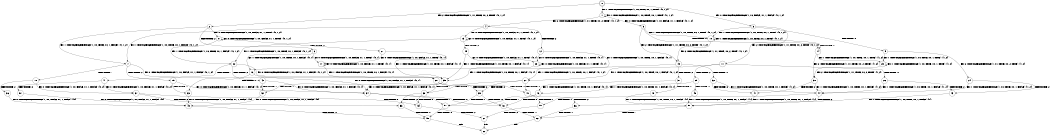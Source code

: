 digraph BCG {
size = "7, 10.5";
center = TRUE;
node [shape = circle];
0 [peripheries = 2];
0 -> 1 [label = "EX !1 !ATOMIC_EXCH_BRANCH (1, +0, TRUE, +0, 1, TRUE) !{0, 1, 2}"];
0 -> 2 [label = "EX !2 !ATOMIC_EXCH_BRANCH (1, +1, TRUE, +0, 2, TRUE) !{0, 1, 2}"];
0 -> 3 [label = "EX !0 !ATOMIC_EXCH_BRANCH (1, +0, FALSE, +1, 1, FALSE) !{0, 1, 2}"];
1 -> 4 [label = "EX !2 !ATOMIC_EXCH_BRANCH (1, +1, TRUE, +0, 2, TRUE) !{0, 1, 2}"];
1 -> 5 [label = "EX !0 !ATOMIC_EXCH_BRANCH (1, +0, FALSE, +1, 1, FALSE) !{0, 1, 2}"];
1 -> 1 [label = "EX !1 !ATOMIC_EXCH_BRANCH (1, +0, TRUE, +0, 1, TRUE) !{0, 1, 2}"];
2 -> 6 [label = "TERMINATE !2"];
2 -> 7 [label = "EX !1 !ATOMIC_EXCH_BRANCH (1, +0, TRUE, +0, 1, FALSE) !{0, 1, 2}"];
2 -> 8 [label = "EX !0 !ATOMIC_EXCH_BRANCH (1, +0, FALSE, +1, 1, TRUE) !{0, 1, 2}"];
3 -> 9 [label = "TERMINATE !0"];
3 -> 10 [label = "EX !1 !ATOMIC_EXCH_BRANCH (1, +0, TRUE, +0, 1, TRUE) !{0, 1, 2}"];
3 -> 11 [label = "EX !2 !ATOMIC_EXCH_BRANCH (1, +1, TRUE, +0, 2, TRUE) !{0, 1, 2}"];
4 -> 12 [label = "TERMINATE !2"];
4 -> 13 [label = "EX !0 !ATOMIC_EXCH_BRANCH (1, +0, FALSE, +1, 1, TRUE) !{0, 1, 2}"];
4 -> 7 [label = "EX !1 !ATOMIC_EXCH_BRANCH (1, +0, TRUE, +0, 1, FALSE) !{0, 1, 2}"];
5 -> 14 [label = "TERMINATE !0"];
5 -> 15 [label = "EX !2 !ATOMIC_EXCH_BRANCH (1, +1, TRUE, +0, 2, TRUE) !{0, 1, 2}"];
5 -> 10 [label = "EX !1 !ATOMIC_EXCH_BRANCH (1, +0, TRUE, +0, 1, TRUE) !{0, 1, 2}"];
6 -> 16 [label = "EX !1 !ATOMIC_EXCH_BRANCH (1, +0, TRUE, +0, 1, FALSE) !{0, 1}"];
6 -> 17 [label = "EX !0 !ATOMIC_EXCH_BRANCH (1, +0, FALSE, +1, 1, TRUE) !{0, 1}"];
7 -> 18 [label = "TERMINATE !1"];
7 -> 19 [label = "TERMINATE !2"];
7 -> 20 [label = "EX !0 !ATOMIC_EXCH_BRANCH (1, +0, FALSE, +1, 1, FALSE) !{0, 1, 2}"];
8 -> 21 [label = "TERMINATE !2"];
8 -> 22 [label = "EX !1 !ATOMIC_EXCH_BRANCH (1, +0, TRUE, +0, 1, FALSE) !{0, 1, 2}"];
8 -> 8 [label = "EX !0 !ATOMIC_EXCH_BRANCH (1, +0, FALSE, +1, 1, TRUE) !{0, 1, 2}"];
9 -> 23 [label = "EX !1 !ATOMIC_EXCH_BRANCH (1, +0, TRUE, +0, 1, TRUE) !{1, 2}"];
9 -> 24 [label = "EX !2 !ATOMIC_EXCH_BRANCH (1, +1, TRUE, +0, 2, TRUE) !{1, 2}"];
10 -> 14 [label = "TERMINATE !0"];
10 -> 15 [label = "EX !2 !ATOMIC_EXCH_BRANCH (1, +1, TRUE, +0, 2, TRUE) !{0, 1, 2}"];
10 -> 10 [label = "EX !1 !ATOMIC_EXCH_BRANCH (1, +0, TRUE, +0, 1, TRUE) !{0, 1, 2}"];
11 -> 25 [label = "TERMINATE !2"];
11 -> 26 [label = "TERMINATE !0"];
11 -> 27 [label = "EX !1 !ATOMIC_EXCH_BRANCH (1, +0, TRUE, +0, 1, FALSE) !{0, 1, 2}"];
12 -> 28 [label = "EX !0 !ATOMIC_EXCH_BRANCH (1, +0, FALSE, +1, 1, TRUE) !{0, 1}"];
12 -> 16 [label = "EX !1 !ATOMIC_EXCH_BRANCH (1, +0, TRUE, +0, 1, FALSE) !{0, 1}"];
13 -> 29 [label = "TERMINATE !2"];
13 -> 22 [label = "EX !1 !ATOMIC_EXCH_BRANCH (1, +0, TRUE, +0, 1, FALSE) !{0, 1, 2}"];
13 -> 13 [label = "EX !0 !ATOMIC_EXCH_BRANCH (1, +0, FALSE, +1, 1, TRUE) !{0, 1, 2}"];
14 -> 30 [label = "EX !2 !ATOMIC_EXCH_BRANCH (1, +1, TRUE, +0, 2, TRUE) !{1, 2}"];
14 -> 23 [label = "EX !1 !ATOMIC_EXCH_BRANCH (1, +0, TRUE, +0, 1, TRUE) !{1, 2}"];
15 -> 31 [label = "TERMINATE !2"];
15 -> 32 [label = "TERMINATE !0"];
15 -> 27 [label = "EX !1 !ATOMIC_EXCH_BRANCH (1, +0, TRUE, +0, 1, FALSE) !{0, 1, 2}"];
16 -> 33 [label = "TERMINATE !1"];
16 -> 34 [label = "EX !0 !ATOMIC_EXCH_BRANCH (1, +0, FALSE, +1, 1, FALSE) !{0, 1}"];
17 -> 35 [label = "EX !1 !ATOMIC_EXCH_BRANCH (1, +0, TRUE, +0, 1, FALSE) !{0, 1}"];
17 -> 17 [label = "EX !0 !ATOMIC_EXCH_BRANCH (1, +0, FALSE, +1, 1, TRUE) !{0, 1}"];
18 -> 36 [label = "TERMINATE !2"];
18 -> 37 [label = "EX !0 !ATOMIC_EXCH_BRANCH (1, +0, FALSE, +1, 1, FALSE) !{0, 2}"];
19 -> 33 [label = "TERMINATE !1"];
19 -> 34 [label = "EX !0 !ATOMIC_EXCH_BRANCH (1, +0, FALSE, +1, 1, FALSE) !{0, 1}"];
20 -> 38 [label = "TERMINATE !1"];
20 -> 39 [label = "TERMINATE !2"];
20 -> 40 [label = "TERMINATE !0"];
21 -> 35 [label = "EX !1 !ATOMIC_EXCH_BRANCH (1, +0, TRUE, +0, 1, FALSE) !{0, 1}"];
21 -> 17 [label = "EX !0 !ATOMIC_EXCH_BRANCH (1, +0, FALSE, +1, 1, TRUE) !{0, 1}"];
22 -> 41 [label = "TERMINATE !1"];
22 -> 42 [label = "TERMINATE !2"];
22 -> 20 [label = "EX !0 !ATOMIC_EXCH_BRANCH (1, +0, FALSE, +1, 1, FALSE) !{0, 1, 2}"];
23 -> 30 [label = "EX !2 !ATOMIC_EXCH_BRANCH (1, +1, TRUE, +0, 2, TRUE) !{1, 2}"];
23 -> 23 [label = "EX !1 !ATOMIC_EXCH_BRANCH (1, +0, TRUE, +0, 1, TRUE) !{1, 2}"];
24 -> 43 [label = "TERMINATE !2"];
24 -> 44 [label = "EX !1 !ATOMIC_EXCH_BRANCH (1, +0, TRUE, +0, 1, FALSE) !{1, 2}"];
25 -> 45 [label = "TERMINATE !0"];
25 -> 46 [label = "EX !1 !ATOMIC_EXCH_BRANCH (1, +0, TRUE, +0, 1, FALSE) !{0, 1}"];
26 -> 43 [label = "TERMINATE !2"];
26 -> 44 [label = "EX !1 !ATOMIC_EXCH_BRANCH (1, +0, TRUE, +0, 1, FALSE) !{1, 2}"];
27 -> 38 [label = "TERMINATE !1"];
27 -> 39 [label = "TERMINATE !2"];
27 -> 40 [label = "TERMINATE !0"];
28 -> 35 [label = "EX !1 !ATOMIC_EXCH_BRANCH (1, +0, TRUE, +0, 1, FALSE) !{0, 1}"];
28 -> 28 [label = "EX !0 !ATOMIC_EXCH_BRANCH (1, +0, FALSE, +1, 1, TRUE) !{0, 1}"];
29 -> 35 [label = "EX !1 !ATOMIC_EXCH_BRANCH (1, +0, TRUE, +0, 1, FALSE) !{0, 1}"];
29 -> 28 [label = "EX !0 !ATOMIC_EXCH_BRANCH (1, +0, FALSE, +1, 1, TRUE) !{0, 1}"];
30 -> 47 [label = "TERMINATE !2"];
30 -> 44 [label = "EX !1 !ATOMIC_EXCH_BRANCH (1, +0, TRUE, +0, 1, FALSE) !{1, 2}"];
31 -> 48 [label = "TERMINATE !0"];
31 -> 46 [label = "EX !1 !ATOMIC_EXCH_BRANCH (1, +0, TRUE, +0, 1, FALSE) !{0, 1}"];
32 -> 47 [label = "TERMINATE !2"];
32 -> 44 [label = "EX !1 !ATOMIC_EXCH_BRANCH (1, +0, TRUE, +0, 1, FALSE) !{1, 2}"];
33 -> 49 [label = "EX !0 !ATOMIC_EXCH_BRANCH (1, +0, FALSE, +1, 1, FALSE) !{0}"];
34 -> 50 [label = "TERMINATE !1"];
34 -> 51 [label = "TERMINATE !0"];
35 -> 52 [label = "TERMINATE !1"];
35 -> 34 [label = "EX !0 !ATOMIC_EXCH_BRANCH (1, +0, FALSE, +1, 1, FALSE) !{0, 1}"];
36 -> 49 [label = "EX !0 !ATOMIC_EXCH_BRANCH (1, +0, FALSE, +1, 1, FALSE) !{0}"];
37 -> 53 [label = "TERMINATE !2"];
37 -> 54 [label = "TERMINATE !0"];
38 -> 53 [label = "TERMINATE !2"];
38 -> 54 [label = "TERMINATE !0"];
39 -> 50 [label = "TERMINATE !1"];
39 -> 51 [label = "TERMINATE !0"];
40 -> 55 [label = "TERMINATE !1"];
40 -> 56 [label = "TERMINATE !2"];
41 -> 57 [label = "TERMINATE !2"];
41 -> 37 [label = "EX !0 !ATOMIC_EXCH_BRANCH (1, +0, FALSE, +1, 1, FALSE) !{0, 2}"];
42 -> 52 [label = "TERMINATE !1"];
42 -> 34 [label = "EX !0 !ATOMIC_EXCH_BRANCH (1, +0, FALSE, +1, 1, FALSE) !{0, 1}"];
43 -> 58 [label = "EX !1 !ATOMIC_EXCH_BRANCH (1, +0, TRUE, +0, 1, FALSE) !{1}"];
44 -> 55 [label = "TERMINATE !1"];
44 -> 56 [label = "TERMINATE !2"];
45 -> 58 [label = "EX !1 !ATOMIC_EXCH_BRANCH (1, +0, TRUE, +0, 1, FALSE) !{1}"];
46 -> 50 [label = "TERMINATE !1"];
46 -> 51 [label = "TERMINATE !0"];
47 -> 58 [label = "EX !1 !ATOMIC_EXCH_BRANCH (1, +0, TRUE, +0, 1, FALSE) !{1}"];
48 -> 58 [label = "EX !1 !ATOMIC_EXCH_BRANCH (1, +0, TRUE, +0, 1, FALSE) !{1}"];
49 -> 59 [label = "TERMINATE !0"];
50 -> 59 [label = "TERMINATE !0"];
51 -> 60 [label = "TERMINATE !1"];
52 -> 49 [label = "EX !0 !ATOMIC_EXCH_BRANCH (1, +0, FALSE, +1, 1, FALSE) !{0}"];
53 -> 59 [label = "TERMINATE !0"];
54 -> 61 [label = "TERMINATE !2"];
55 -> 61 [label = "TERMINATE !2"];
56 -> 60 [label = "TERMINATE !1"];
57 -> 49 [label = "EX !0 !ATOMIC_EXCH_BRANCH (1, +0, FALSE, +1, 1, FALSE) !{0}"];
58 -> 60 [label = "TERMINATE !1"];
59 -> 62 [label = "exit"];
60 -> 62 [label = "exit"];
61 -> 62 [label = "exit"];
}
